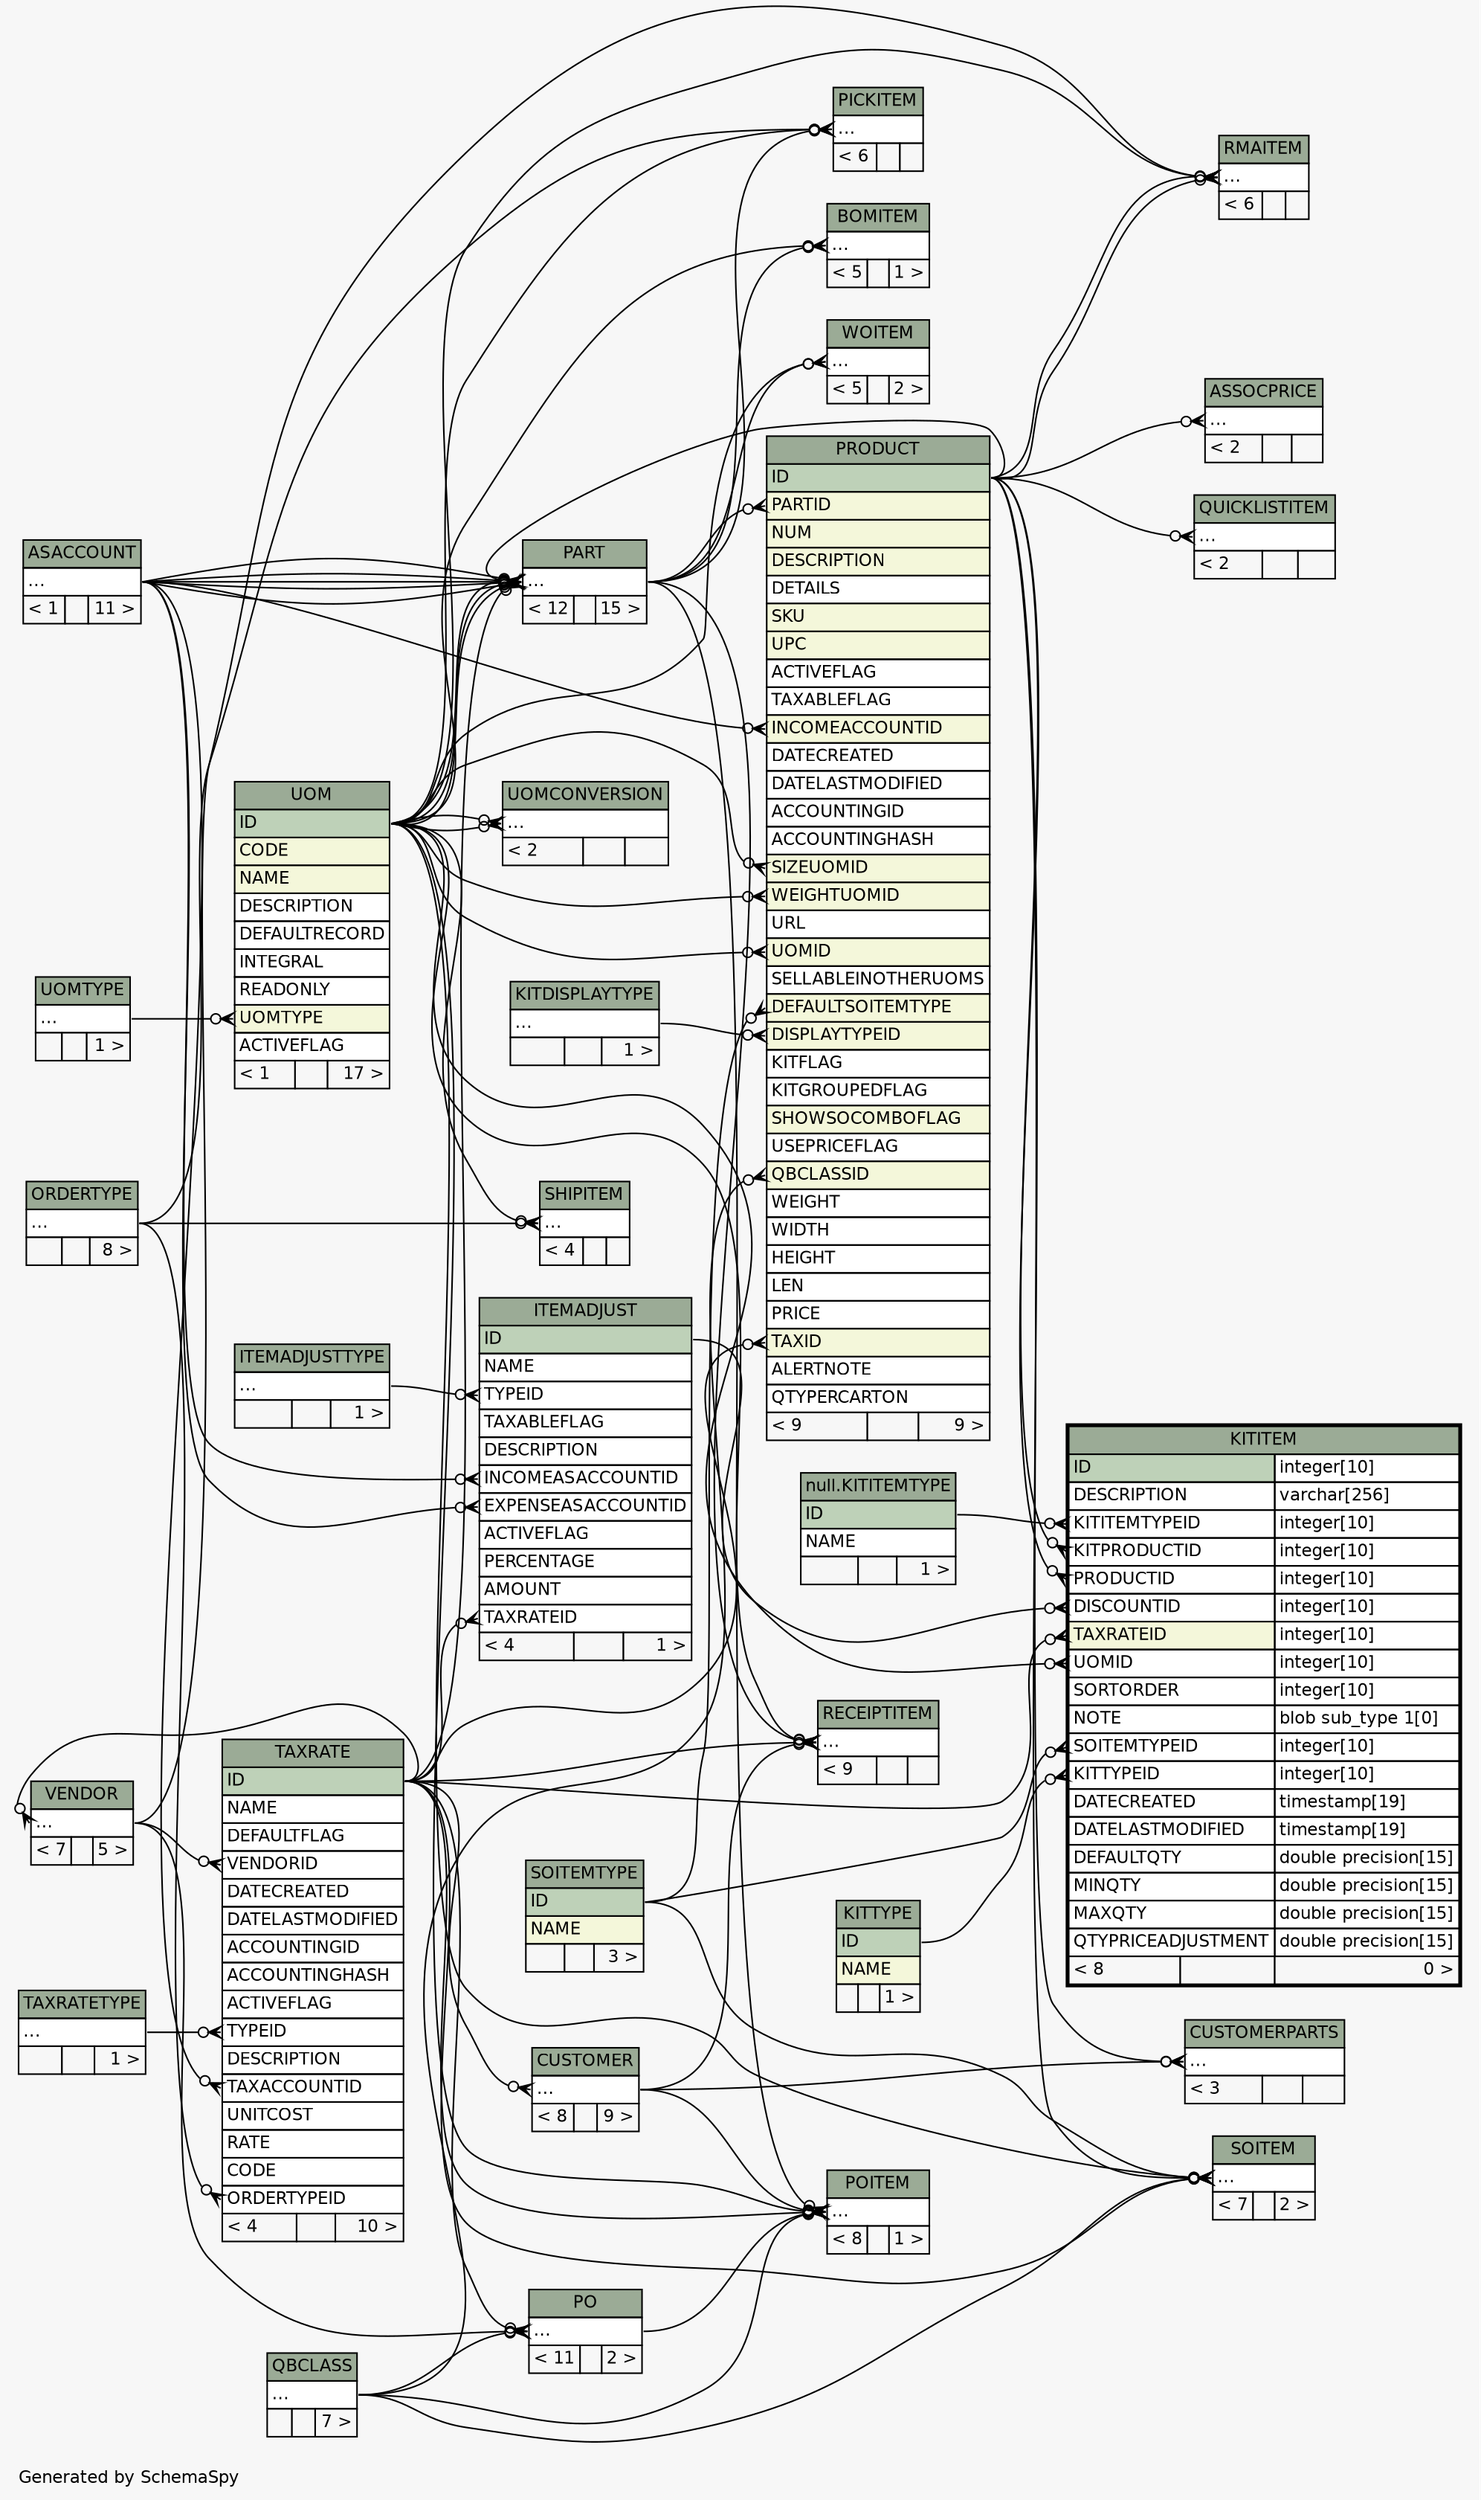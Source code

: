 // dot 2.26.3 on Linux 3.5.0-34-generic
// SchemaSpy rev 590
digraph "twoDegreesRelationshipsDiagram" {
  graph [
    rankdir="RL"
    bgcolor="#f7f7f7"
    label="\nGenerated by SchemaSpy"
    labeljust="l"
    nodesep="0.18"
    ranksep="0.46"
    fontname="Helvetica"
    fontsize="11"
  ];
  node [
    fontname="Helvetica"
    fontsize="11"
    shape="plaintext"
  ];
  edge [
    arrowsize="0.8"
  ];
  "ASSOCPRICE":"elipses":w -> "PRODUCT":"ID":e [arrowhead=none dir=back arrowtail=crowodot];
  "BOMITEM":"elipses":w -> "PART":"elipses":e [arrowhead=none dir=back arrowtail=crowodot];
  "BOMITEM":"elipses":w -> "UOM":"ID":e [arrowhead=none dir=back arrowtail=crowodot];
  "CUSTOMER":"elipses":w -> "TAXRATE":"ID":e [arrowhead=none dir=back arrowtail=crowodot];
  "CUSTOMERPARTS":"elipses":w -> "CUSTOMER":"elipses":e [arrowhead=none dir=back arrowtail=crowodot];
  "CUSTOMERPARTS":"elipses":w -> "PRODUCT":"ID":e [arrowhead=none dir=back arrowtail=crowodot];
  "ITEMADJUST":"EXPENSEASACCOUNTID":w -> "ASACCOUNT":"elipses":e [arrowhead=none dir=back arrowtail=crowodot];
  "ITEMADJUST":"INCOMEASACCOUNTID":w -> "ASACCOUNT":"elipses":e [arrowhead=none dir=back arrowtail=crowodot];
  "ITEMADJUST":"TAXRATEID":w -> "TAXRATE":"ID":e [arrowhead=none dir=back arrowtail=crowodot];
  "ITEMADJUST":"TYPEID":w -> "ITEMADJUSTTYPE":"elipses":e [arrowhead=none dir=back arrowtail=crowodot];
  "KITITEM":"DISCOUNTID":w -> "ITEMADJUST":"ID":e [arrowhead=none dir=back arrowtail=crowodot];
  "KITITEM":"KITITEMTYPEID":w -> "null.KITITEMTYPE":"ID":e [arrowhead=none dir=back arrowtail=crowodot];
  "KITITEM":"KITPRODUCTID":w -> "PRODUCT":"ID":e [arrowhead=none dir=back arrowtail=crowodot];
  "KITITEM":"KITTYPEID":w -> "KITTYPE":"ID":e [arrowhead=none dir=back arrowtail=crowodot];
  "KITITEM":"PRODUCTID":w -> "PRODUCT":"ID":e [arrowhead=none dir=back arrowtail=crowodot];
  "KITITEM":"SOITEMTYPEID":w -> "SOITEMTYPE":"ID":e [arrowhead=none dir=back arrowtail=crowodot];
  "KITITEM":"TAXRATEID":w -> "TAXRATE":"ID":e [arrowhead=none dir=back arrowtail=crowodot];
  "KITITEM":"UOMID":w -> "UOM":"ID":e [arrowhead=none dir=back arrowtail=crowodot];
  "PART":"elipses":w -> "ASACCOUNT":"elipses":e [arrowhead=none dir=back arrowtail=crowodot];
  "PART":"elipses":w -> "ASACCOUNT":"elipses":e [arrowhead=none dir=back arrowtail=crowodot];
  "PART":"elipses":w -> "PRODUCT":"ID":e [arrowhead=none dir=back arrowtail=crowodot];
  "PART":"elipses":w -> "ASACCOUNT":"elipses":e [arrowhead=none dir=back arrowtail=crowodot];
  "PART":"elipses":w -> "ASACCOUNT":"elipses":e [arrowhead=none dir=back arrowtail=crowodot];
  "PART":"elipses":w -> "UOM":"ID":e [arrowhead=none dir=back arrowtail=crowodot];
  "PART":"elipses":w -> "TAXRATE":"ID":e [arrowhead=none dir=back arrowtail=crowodot];
  "PART":"elipses":w -> "UOM":"ID":e [arrowhead=none dir=back arrowtail=crowodot];
  "PART":"elipses":w -> "ASACCOUNT":"elipses":e [arrowhead=none dir=back arrowtail=crowodot];
  "PART":"elipses":w -> "UOM":"ID":e [arrowhead=none dir=back arrowtail=crowodot];
  "PICKITEM":"elipses":w -> "ORDERTYPE":"elipses":e [arrowhead=none dir=back arrowtail=crowodot];
  "PICKITEM":"elipses":w -> "PART":"elipses":e [arrowhead=none dir=back arrowtail=crowodot];
  "PICKITEM":"elipses":w -> "UOM":"ID":e [arrowhead=none dir=back arrowtail=crowodot];
  "PO":"elipses":w -> "QBCLASS":"elipses":e [arrowhead=none dir=back arrowtail=crowodot];
  "PO":"elipses":w -> "TAXRATE":"ID":e [arrowhead=none dir=back arrowtail=crowodot];
  "PO":"elipses":w -> "VENDOR":"elipses":e [arrowhead=none dir=back arrowtail=crowodot];
  "POITEM":"elipses":w -> "CUSTOMER":"elipses":e [arrowhead=none dir=back arrowtail=crowodot];
  "POITEM":"elipses":w -> "PART":"elipses":e [arrowhead=none dir=back arrowtail=crowodot];
  "POITEM":"elipses":w -> "PO":"elipses":e [arrowhead=none dir=back arrowtail=crowodot];
  "POITEM":"elipses":w -> "QBCLASS":"elipses":e [arrowhead=none dir=back arrowtail=crowodot];
  "POITEM":"elipses":w -> "TAXRATE":"ID":e [arrowhead=none dir=back arrowtail=crowodot];
  "POITEM":"elipses":w -> "UOM":"ID":e [arrowhead=none dir=back arrowtail=crowodot];
  "PRODUCT":"DEFAULTSOITEMTYPE":w -> "SOITEMTYPE":"ID":e [arrowhead=none dir=back arrowtail=crowodot];
  "PRODUCT":"DISPLAYTYPEID":w -> "KITDISPLAYTYPE":"elipses":e [arrowhead=none dir=back arrowtail=crowodot];
  "PRODUCT":"INCOMEACCOUNTID":w -> "ASACCOUNT":"elipses":e [arrowhead=none dir=back arrowtail=crowodot];
  "PRODUCT":"PARTID":w -> "PART":"elipses":e [arrowhead=none dir=back arrowtail=crowodot];
  "PRODUCT":"QBCLASSID":w -> "QBCLASS":"elipses":e [arrowhead=none dir=back arrowtail=crowodot];
  "PRODUCT":"SIZEUOMID":w -> "UOM":"ID":e [arrowhead=none dir=back arrowtail=crowodot];
  "PRODUCT":"TAXID":w -> "TAXRATE":"ID":e [arrowhead=none dir=back arrowtail=crowodot];
  "PRODUCT":"UOMID":w -> "UOM":"ID":e [arrowhead=none dir=back arrowtail=crowodot];
  "PRODUCT":"WEIGHTUOMID":w -> "UOM":"ID":e [arrowhead=none dir=back arrowtail=crowodot];
  "QUICKLISTITEM":"elipses":w -> "PRODUCT":"ID":e [arrowhead=none dir=back arrowtail=crowodot];
  "RECEIPTITEM":"elipses":w -> "CUSTOMER":"elipses":e [arrowhead=none dir=back arrowtail=crowodot];
  "RECEIPTITEM":"elipses":w -> "PART":"elipses":e [arrowhead=none dir=back arrowtail=crowodot];
  "RECEIPTITEM":"elipses":w -> "TAXRATE":"ID":e [arrowhead=none dir=back arrowtail=crowodot];
  "RECEIPTITEM":"elipses":w -> "UOM":"ID":e [arrowhead=none dir=back arrowtail=crowodot];
  "RMAITEM":"elipses":w -> "PRODUCT":"ID":e [arrowhead=none dir=back arrowtail=crowodot];
  "RMAITEM":"elipses":w -> "PRODUCT":"ID":e [arrowhead=none dir=back arrowtail=crowodot];
  "RMAITEM":"elipses":w -> "UOM":"ID":e [arrowhead=none dir=back arrowtail=crowodot];
  "RMAITEM":"elipses":w -> "VENDOR":"elipses":e [arrowhead=none dir=back arrowtail=crowodot];
  "SHIPITEM":"elipses":w -> "ORDERTYPE":"elipses":e [arrowhead=none dir=back arrowtail=crowodot];
  "SHIPITEM":"elipses":w -> "UOM":"ID":e [arrowhead=none dir=back arrowtail=crowodot];
  "SOITEM":"elipses":w -> "PRODUCT":"ID":e [arrowhead=none dir=back arrowtail=crowodot];
  "SOITEM":"elipses":w -> "QBCLASS":"elipses":e [arrowhead=none dir=back arrowtail=crowodot];
  "SOITEM":"elipses":w -> "TAXRATE":"ID":e [arrowhead=none dir=back arrowtail=crowodot];
  "SOITEM":"elipses":w -> "SOITEMTYPE":"ID":e [arrowhead=none dir=back arrowtail=crowodot];
  "SOITEM":"elipses":w -> "UOM":"ID":e [arrowhead=none dir=back arrowtail=crowodot];
  "TAXRATE":"ORDERTYPEID":w -> "ORDERTYPE":"elipses":e [arrowhead=none dir=back arrowtail=crowodot];
  "TAXRATE":"TAXACCOUNTID":w -> "ASACCOUNT":"elipses":e [arrowhead=none dir=back arrowtail=crowodot];
  "TAXRATE":"TYPEID":w -> "TAXRATETYPE":"elipses":e [arrowhead=none dir=back arrowtail=crowodot];
  "TAXRATE":"VENDORID":w -> "VENDOR":"elipses":e [arrowhead=none dir=back arrowtail=crowodot];
  "UOM":"UOMTYPE":w -> "UOMTYPE":"elipses":e [arrowhead=none dir=back arrowtail=crowodot];
  "UOMCONVERSION":"elipses":w -> "UOM":"ID":e [arrowhead=none dir=back arrowtail=crowodot];
  "UOMCONVERSION":"elipses":w -> "UOM":"ID":e [arrowhead=none dir=back arrowtail=crowodot];
  "VENDOR":"elipses":w -> "TAXRATE":"ID":e [arrowhead=none dir=back arrowtail=crowodot];
  "WOITEM":"elipses":w -> "PART":"elipses":e [arrowhead=none dir=back arrowtail=crowodot];
  "WOITEM":"elipses":w -> "UOM":"ID":e [arrowhead=none dir=back arrowtail=crowodot];
  "ASACCOUNT" [
    label=<
    <TABLE BORDER="0" CELLBORDER="1" CELLSPACING="0" BGCOLOR="#ffffff">
      <TR><TD COLSPAN="3" BGCOLOR="#9bab96" ALIGN="CENTER">ASACCOUNT</TD></TR>
      <TR><TD PORT="elipses" COLSPAN="3" ALIGN="LEFT">...</TD></TR>
      <TR><TD ALIGN="LEFT" BGCOLOR="#f7f7f7">&lt; 1</TD><TD ALIGN="RIGHT" BGCOLOR="#f7f7f7">  </TD><TD ALIGN="RIGHT" BGCOLOR="#f7f7f7">11 &gt;</TD></TR>
    </TABLE>>
    URL="ASACCOUNT.html"
    tooltip="ASACCOUNT"
  ];
  "ASSOCPRICE" [
    label=<
    <TABLE BORDER="0" CELLBORDER="1" CELLSPACING="0" BGCOLOR="#ffffff">
      <TR><TD COLSPAN="3" BGCOLOR="#9bab96" ALIGN="CENTER">ASSOCPRICE</TD></TR>
      <TR><TD PORT="elipses" COLSPAN="3" ALIGN="LEFT">...</TD></TR>
      <TR><TD ALIGN="LEFT" BGCOLOR="#f7f7f7">&lt; 2</TD><TD ALIGN="RIGHT" BGCOLOR="#f7f7f7">  </TD><TD ALIGN="RIGHT" BGCOLOR="#f7f7f7">  </TD></TR>
    </TABLE>>
    URL="ASSOCPRICE.html"
    tooltip="ASSOCPRICE"
  ];
  "BOMITEM" [
    label=<
    <TABLE BORDER="0" CELLBORDER="1" CELLSPACING="0" BGCOLOR="#ffffff">
      <TR><TD COLSPAN="3" BGCOLOR="#9bab96" ALIGN="CENTER">BOMITEM</TD></TR>
      <TR><TD PORT="elipses" COLSPAN="3" ALIGN="LEFT">...</TD></TR>
      <TR><TD ALIGN="LEFT" BGCOLOR="#f7f7f7">&lt; 5</TD><TD ALIGN="RIGHT" BGCOLOR="#f7f7f7">  </TD><TD ALIGN="RIGHT" BGCOLOR="#f7f7f7">1 &gt;</TD></TR>
    </TABLE>>
    URL="BOMITEM.html"
    tooltip="BOMITEM"
  ];
  "CUSTOMER" [
    label=<
    <TABLE BORDER="0" CELLBORDER="1" CELLSPACING="0" BGCOLOR="#ffffff">
      <TR><TD COLSPAN="3" BGCOLOR="#9bab96" ALIGN="CENTER">CUSTOMER</TD></TR>
      <TR><TD PORT="elipses" COLSPAN="3" ALIGN="LEFT">...</TD></TR>
      <TR><TD ALIGN="LEFT" BGCOLOR="#f7f7f7">&lt; 8</TD><TD ALIGN="RIGHT" BGCOLOR="#f7f7f7">  </TD><TD ALIGN="RIGHT" BGCOLOR="#f7f7f7">9 &gt;</TD></TR>
    </TABLE>>
    URL="CUSTOMER.html"
    tooltip="CUSTOMER"
  ];
  "CUSTOMERPARTS" [
    label=<
    <TABLE BORDER="0" CELLBORDER="1" CELLSPACING="0" BGCOLOR="#ffffff">
      <TR><TD COLSPAN="3" BGCOLOR="#9bab96" ALIGN="CENTER">CUSTOMERPARTS</TD></TR>
      <TR><TD PORT="elipses" COLSPAN="3" ALIGN="LEFT">...</TD></TR>
      <TR><TD ALIGN="LEFT" BGCOLOR="#f7f7f7">&lt; 3</TD><TD ALIGN="RIGHT" BGCOLOR="#f7f7f7">  </TD><TD ALIGN="RIGHT" BGCOLOR="#f7f7f7">  </TD></TR>
    </TABLE>>
    URL="CUSTOMERPARTS.html"
    tooltip="CUSTOMERPARTS"
  ];
  "ITEMADJUST" [
    label=<
    <TABLE BORDER="0" CELLBORDER="1" CELLSPACING="0" BGCOLOR="#ffffff">
      <TR><TD COLSPAN="3" BGCOLOR="#9bab96" ALIGN="CENTER">ITEMADJUST</TD></TR>
      <TR><TD PORT="ID" COLSPAN="3" BGCOLOR="#bed1b8" ALIGN="LEFT">ID</TD></TR>
      <TR><TD PORT="NAME" COLSPAN="3" ALIGN="LEFT">NAME</TD></TR>
      <TR><TD PORT="TYPEID" COLSPAN="3" ALIGN="LEFT">TYPEID</TD></TR>
      <TR><TD PORT="TAXABLEFLAG" COLSPAN="3" ALIGN="LEFT">TAXABLEFLAG</TD></TR>
      <TR><TD PORT="DESCRIPTION" COLSPAN="3" ALIGN="LEFT">DESCRIPTION</TD></TR>
      <TR><TD PORT="INCOMEASACCOUNTID" COLSPAN="3" ALIGN="LEFT">INCOMEASACCOUNTID</TD></TR>
      <TR><TD PORT="EXPENSEASACCOUNTID" COLSPAN="3" ALIGN="LEFT">EXPENSEASACCOUNTID</TD></TR>
      <TR><TD PORT="ACTIVEFLAG" COLSPAN="3" ALIGN="LEFT">ACTIVEFLAG</TD></TR>
      <TR><TD PORT="PERCENTAGE" COLSPAN="3" ALIGN="LEFT">PERCENTAGE</TD></TR>
      <TR><TD PORT="AMOUNT" COLSPAN="3" ALIGN="LEFT">AMOUNT</TD></TR>
      <TR><TD PORT="TAXRATEID" COLSPAN="3" ALIGN="LEFT">TAXRATEID</TD></TR>
      <TR><TD ALIGN="LEFT" BGCOLOR="#f7f7f7">&lt; 4</TD><TD ALIGN="RIGHT" BGCOLOR="#f7f7f7">  </TD><TD ALIGN="RIGHT" BGCOLOR="#f7f7f7">1 &gt;</TD></TR>
    </TABLE>>
    URL="ITEMADJUST.html"
    tooltip="ITEMADJUST"
  ];
  "ITEMADJUSTTYPE" [
    label=<
    <TABLE BORDER="0" CELLBORDER="1" CELLSPACING="0" BGCOLOR="#ffffff">
      <TR><TD COLSPAN="3" BGCOLOR="#9bab96" ALIGN="CENTER">ITEMADJUSTTYPE</TD></TR>
      <TR><TD PORT="elipses" COLSPAN="3" ALIGN="LEFT">...</TD></TR>
      <TR><TD ALIGN="LEFT" BGCOLOR="#f7f7f7">  </TD><TD ALIGN="RIGHT" BGCOLOR="#f7f7f7">  </TD><TD ALIGN="RIGHT" BGCOLOR="#f7f7f7">1 &gt;</TD></TR>
    </TABLE>>
    URL="ITEMADJUSTTYPE.html"
    tooltip="ITEMADJUSTTYPE"
  ];
  "KITDISPLAYTYPE" [
    label=<
    <TABLE BORDER="0" CELLBORDER="1" CELLSPACING="0" BGCOLOR="#ffffff">
      <TR><TD COLSPAN="3" BGCOLOR="#9bab96" ALIGN="CENTER">KITDISPLAYTYPE</TD></TR>
      <TR><TD PORT="elipses" COLSPAN="3" ALIGN="LEFT">...</TD></TR>
      <TR><TD ALIGN="LEFT" BGCOLOR="#f7f7f7">  </TD><TD ALIGN="RIGHT" BGCOLOR="#f7f7f7">  </TD><TD ALIGN="RIGHT" BGCOLOR="#f7f7f7">1 &gt;</TD></TR>
    </TABLE>>
    URL="KITDISPLAYTYPE.html"
    tooltip="KITDISPLAYTYPE"
  ];
  "KITITEM" [
    label=<
    <TABLE BORDER="2" CELLBORDER="1" CELLSPACING="0" BGCOLOR="#ffffff">
      <TR><TD COLSPAN="3" BGCOLOR="#9bab96" ALIGN="CENTER">KITITEM</TD></TR>
      <TR><TD PORT="ID" COLSPAN="2" BGCOLOR="#bed1b8" ALIGN="LEFT">ID</TD><TD PORT="ID.type" ALIGN="LEFT">integer[10]</TD></TR>
      <TR><TD PORT="DESCRIPTION" COLSPAN="2" ALIGN="LEFT">DESCRIPTION</TD><TD PORT="DESCRIPTION.type" ALIGN="LEFT">varchar[256]</TD></TR>
      <TR><TD PORT="KITITEMTYPEID" COLSPAN="2" ALIGN="LEFT">KITITEMTYPEID</TD><TD PORT="KITITEMTYPEID.type" ALIGN="LEFT">integer[10]</TD></TR>
      <TR><TD PORT="KITPRODUCTID" COLSPAN="2" ALIGN="LEFT">KITPRODUCTID</TD><TD PORT="KITPRODUCTID.type" ALIGN="LEFT">integer[10]</TD></TR>
      <TR><TD PORT="PRODUCTID" COLSPAN="2" ALIGN="LEFT">PRODUCTID</TD><TD PORT="PRODUCTID.type" ALIGN="LEFT">integer[10]</TD></TR>
      <TR><TD PORT="DISCOUNTID" COLSPAN="2" ALIGN="LEFT">DISCOUNTID</TD><TD PORT="DISCOUNTID.type" ALIGN="LEFT">integer[10]</TD></TR>
      <TR><TD PORT="TAXRATEID" COLSPAN="2" BGCOLOR="#f4f7da" ALIGN="LEFT">TAXRATEID</TD><TD PORT="TAXRATEID.type" ALIGN="LEFT">integer[10]</TD></TR>
      <TR><TD PORT="UOMID" COLSPAN="2" ALIGN="LEFT">UOMID</TD><TD PORT="UOMID.type" ALIGN="LEFT">integer[10]</TD></TR>
      <TR><TD PORT="SORTORDER" COLSPAN="2" ALIGN="LEFT">SORTORDER</TD><TD PORT="SORTORDER.type" ALIGN="LEFT">integer[10]</TD></TR>
      <TR><TD PORT="NOTE" COLSPAN="2" ALIGN="LEFT">NOTE</TD><TD PORT="NOTE.type" ALIGN="LEFT">blob sub_type 1[0]</TD></TR>
      <TR><TD PORT="SOITEMTYPEID" COLSPAN="2" ALIGN="LEFT">SOITEMTYPEID</TD><TD PORT="SOITEMTYPEID.type" ALIGN="LEFT">integer[10]</TD></TR>
      <TR><TD PORT="KITTYPEID" COLSPAN="2" ALIGN="LEFT">KITTYPEID</TD><TD PORT="KITTYPEID.type" ALIGN="LEFT">integer[10]</TD></TR>
      <TR><TD PORT="DATECREATED" COLSPAN="2" ALIGN="LEFT">DATECREATED</TD><TD PORT="DATECREATED.type" ALIGN="LEFT">timestamp[19]</TD></TR>
      <TR><TD PORT="DATELASTMODIFIED" COLSPAN="2" ALIGN="LEFT">DATELASTMODIFIED</TD><TD PORT="DATELASTMODIFIED.type" ALIGN="LEFT">timestamp[19]</TD></TR>
      <TR><TD PORT="DEFAULTQTY" COLSPAN="2" ALIGN="LEFT">DEFAULTQTY</TD><TD PORT="DEFAULTQTY.type" ALIGN="LEFT">double precision[15]</TD></TR>
      <TR><TD PORT="MINQTY" COLSPAN="2" ALIGN="LEFT">MINQTY</TD><TD PORT="MINQTY.type" ALIGN="LEFT">double precision[15]</TD></TR>
      <TR><TD PORT="MAXQTY" COLSPAN="2" ALIGN="LEFT">MAXQTY</TD><TD PORT="MAXQTY.type" ALIGN="LEFT">double precision[15]</TD></TR>
      <TR><TD PORT="QTYPRICEADJUSTMENT" COLSPAN="2" ALIGN="LEFT">QTYPRICEADJUSTMENT</TD><TD PORT="QTYPRICEADJUSTMENT.type" ALIGN="LEFT">double precision[15]</TD></TR>
      <TR><TD ALIGN="LEFT" BGCOLOR="#f7f7f7">&lt; 8</TD><TD ALIGN="RIGHT" BGCOLOR="#f7f7f7">  </TD><TD ALIGN="RIGHT" BGCOLOR="#f7f7f7">0 &gt;</TD></TR>
    </TABLE>>
    URL="KITITEM.html"
    tooltip="KITITEM"
  ];
  "null.KITITEMTYPE" [
    label=<
    <TABLE BORDER="0" CELLBORDER="1" CELLSPACING="0" BGCOLOR="#ffffff">
      <TR><TD COLSPAN="3" BGCOLOR="#9bab96" ALIGN="CENTER">null.KITITEMTYPE</TD></TR>
      <TR><TD PORT="ID" COLSPAN="3" BGCOLOR="#bed1b8" ALIGN="LEFT">ID</TD></TR>
      <TR><TD PORT="NAME" COLSPAN="3" ALIGN="LEFT">NAME</TD></TR>
      <TR><TD ALIGN="LEFT" BGCOLOR="#f7f7f7">  </TD><TD ALIGN="RIGHT" BGCOLOR="#f7f7f7">  </TD><TD ALIGN="RIGHT" BGCOLOR="#f7f7f7">1 &gt;</TD></TR>
    </TABLE>>
    tooltip="null.KITITEMTYPE"
  ];
  "KITTYPE" [
    label=<
    <TABLE BORDER="0" CELLBORDER="1" CELLSPACING="0" BGCOLOR="#ffffff">
      <TR><TD COLSPAN="3" BGCOLOR="#9bab96" ALIGN="CENTER">KITTYPE</TD></TR>
      <TR><TD PORT="ID" COLSPAN="3" BGCOLOR="#bed1b8" ALIGN="LEFT">ID</TD></TR>
      <TR><TD PORT="NAME" COLSPAN="3" BGCOLOR="#f4f7da" ALIGN="LEFT">NAME</TD></TR>
      <TR><TD ALIGN="LEFT" BGCOLOR="#f7f7f7">  </TD><TD ALIGN="RIGHT" BGCOLOR="#f7f7f7">  </TD><TD ALIGN="RIGHT" BGCOLOR="#f7f7f7">1 &gt;</TD></TR>
    </TABLE>>
    URL="KITTYPE.html"
    tooltip="KITTYPE"
  ];
  "ORDERTYPE" [
    label=<
    <TABLE BORDER="0" CELLBORDER="1" CELLSPACING="0" BGCOLOR="#ffffff">
      <TR><TD COLSPAN="3" BGCOLOR="#9bab96" ALIGN="CENTER">ORDERTYPE</TD></TR>
      <TR><TD PORT="elipses" COLSPAN="3" ALIGN="LEFT">...</TD></TR>
      <TR><TD ALIGN="LEFT" BGCOLOR="#f7f7f7">  </TD><TD ALIGN="RIGHT" BGCOLOR="#f7f7f7">  </TD><TD ALIGN="RIGHT" BGCOLOR="#f7f7f7">8 &gt;</TD></TR>
    </TABLE>>
    URL="ORDERTYPE.html"
    tooltip="ORDERTYPE"
  ];
  "PART" [
    label=<
    <TABLE BORDER="0" CELLBORDER="1" CELLSPACING="0" BGCOLOR="#ffffff">
      <TR><TD COLSPAN="3" BGCOLOR="#9bab96" ALIGN="CENTER">PART</TD></TR>
      <TR><TD PORT="elipses" COLSPAN="3" ALIGN="LEFT">...</TD></TR>
      <TR><TD ALIGN="LEFT" BGCOLOR="#f7f7f7">&lt; 12</TD><TD ALIGN="RIGHT" BGCOLOR="#f7f7f7">  </TD><TD ALIGN="RIGHT" BGCOLOR="#f7f7f7">15 &gt;</TD></TR>
    </TABLE>>
    URL="PART.html"
    tooltip="PART"
  ];
  "PICKITEM" [
    label=<
    <TABLE BORDER="0" CELLBORDER="1" CELLSPACING="0" BGCOLOR="#ffffff">
      <TR><TD COLSPAN="3" BGCOLOR="#9bab96" ALIGN="CENTER">PICKITEM</TD></TR>
      <TR><TD PORT="elipses" COLSPAN="3" ALIGN="LEFT">...</TD></TR>
      <TR><TD ALIGN="LEFT" BGCOLOR="#f7f7f7">&lt; 6</TD><TD ALIGN="RIGHT" BGCOLOR="#f7f7f7">  </TD><TD ALIGN="RIGHT" BGCOLOR="#f7f7f7">  </TD></TR>
    </TABLE>>
    URL="PICKITEM.html"
    tooltip="PICKITEM"
  ];
  "PO" [
    label=<
    <TABLE BORDER="0" CELLBORDER="1" CELLSPACING="0" BGCOLOR="#ffffff">
      <TR><TD COLSPAN="3" BGCOLOR="#9bab96" ALIGN="CENTER">PO</TD></TR>
      <TR><TD PORT="elipses" COLSPAN="3" ALIGN="LEFT">...</TD></TR>
      <TR><TD ALIGN="LEFT" BGCOLOR="#f7f7f7">&lt; 11</TD><TD ALIGN="RIGHT" BGCOLOR="#f7f7f7">  </TD><TD ALIGN="RIGHT" BGCOLOR="#f7f7f7">2 &gt;</TD></TR>
    </TABLE>>
    URL="PO.html"
    tooltip="PO"
  ];
  "POITEM" [
    label=<
    <TABLE BORDER="0" CELLBORDER="1" CELLSPACING="0" BGCOLOR="#ffffff">
      <TR><TD COLSPAN="3" BGCOLOR="#9bab96" ALIGN="CENTER">POITEM</TD></TR>
      <TR><TD PORT="elipses" COLSPAN="3" ALIGN="LEFT">...</TD></TR>
      <TR><TD ALIGN="LEFT" BGCOLOR="#f7f7f7">&lt; 8</TD><TD ALIGN="RIGHT" BGCOLOR="#f7f7f7">  </TD><TD ALIGN="RIGHT" BGCOLOR="#f7f7f7">1 &gt;</TD></TR>
    </TABLE>>
    URL="POITEM.html"
    tooltip="POITEM"
  ];
  "PRODUCT" [
    label=<
    <TABLE BORDER="0" CELLBORDER="1" CELLSPACING="0" BGCOLOR="#ffffff">
      <TR><TD COLSPAN="3" BGCOLOR="#9bab96" ALIGN="CENTER">PRODUCT</TD></TR>
      <TR><TD PORT="ID" COLSPAN="3" BGCOLOR="#bed1b8" ALIGN="LEFT">ID</TD></TR>
      <TR><TD PORT="PARTID" COLSPAN="3" BGCOLOR="#f4f7da" ALIGN="LEFT">PARTID</TD></TR>
      <TR><TD PORT="NUM" COLSPAN="3" BGCOLOR="#f4f7da" ALIGN="LEFT">NUM</TD></TR>
      <TR><TD PORT="DESCRIPTION" COLSPAN="3" BGCOLOR="#f4f7da" ALIGN="LEFT">DESCRIPTION</TD></TR>
      <TR><TD PORT="DETAILS" COLSPAN="3" ALIGN="LEFT">DETAILS</TD></TR>
      <TR><TD PORT="SKU" COLSPAN="3" BGCOLOR="#f4f7da" ALIGN="LEFT">SKU</TD></TR>
      <TR><TD PORT="UPC" COLSPAN="3" BGCOLOR="#f4f7da" ALIGN="LEFT">UPC</TD></TR>
      <TR><TD PORT="ACTIVEFLAG" COLSPAN="3" ALIGN="LEFT">ACTIVEFLAG</TD></TR>
      <TR><TD PORT="TAXABLEFLAG" COLSPAN="3" ALIGN="LEFT">TAXABLEFLAG</TD></TR>
      <TR><TD PORT="INCOMEACCOUNTID" COLSPAN="3" BGCOLOR="#f4f7da" ALIGN="LEFT">INCOMEACCOUNTID</TD></TR>
      <TR><TD PORT="DATECREATED" COLSPAN="3" ALIGN="LEFT">DATECREATED</TD></TR>
      <TR><TD PORT="DATELASTMODIFIED" COLSPAN="3" ALIGN="LEFT">DATELASTMODIFIED</TD></TR>
      <TR><TD PORT="ACCOUNTINGID" COLSPAN="3" ALIGN="LEFT">ACCOUNTINGID</TD></TR>
      <TR><TD PORT="ACCOUNTINGHASH" COLSPAN="3" ALIGN="LEFT">ACCOUNTINGHASH</TD></TR>
      <TR><TD PORT="SIZEUOMID" COLSPAN="3" BGCOLOR="#f4f7da" ALIGN="LEFT">SIZEUOMID</TD></TR>
      <TR><TD PORT="WEIGHTUOMID" COLSPAN="3" BGCOLOR="#f4f7da" ALIGN="LEFT">WEIGHTUOMID</TD></TR>
      <TR><TD PORT="URL" COLSPAN="3" ALIGN="LEFT">URL</TD></TR>
      <TR><TD PORT="UOMID" COLSPAN="3" BGCOLOR="#f4f7da" ALIGN="LEFT">UOMID</TD></TR>
      <TR><TD PORT="SELLABLEINOTHERUOMS" COLSPAN="3" ALIGN="LEFT">SELLABLEINOTHERUOMS</TD></TR>
      <TR><TD PORT="DEFAULTSOITEMTYPE" COLSPAN="3" BGCOLOR="#f4f7da" ALIGN="LEFT">DEFAULTSOITEMTYPE</TD></TR>
      <TR><TD PORT="DISPLAYTYPEID" COLSPAN="3" BGCOLOR="#f4f7da" ALIGN="LEFT">DISPLAYTYPEID</TD></TR>
      <TR><TD PORT="KITFLAG" COLSPAN="3" ALIGN="LEFT">KITFLAG</TD></TR>
      <TR><TD PORT="KITGROUPEDFLAG" COLSPAN="3" ALIGN="LEFT">KITGROUPEDFLAG</TD></TR>
      <TR><TD PORT="SHOWSOCOMBOFLAG" COLSPAN="3" BGCOLOR="#f4f7da" ALIGN="LEFT">SHOWSOCOMBOFLAG</TD></TR>
      <TR><TD PORT="USEPRICEFLAG" COLSPAN="3" ALIGN="LEFT">USEPRICEFLAG</TD></TR>
      <TR><TD PORT="QBCLASSID" COLSPAN="3" BGCOLOR="#f4f7da" ALIGN="LEFT">QBCLASSID</TD></TR>
      <TR><TD PORT="WEIGHT" COLSPAN="3" ALIGN="LEFT">WEIGHT</TD></TR>
      <TR><TD PORT="WIDTH" COLSPAN="3" ALIGN="LEFT">WIDTH</TD></TR>
      <TR><TD PORT="HEIGHT" COLSPAN="3" ALIGN="LEFT">HEIGHT</TD></TR>
      <TR><TD PORT="LEN" COLSPAN="3" ALIGN="LEFT">LEN</TD></TR>
      <TR><TD PORT="PRICE" COLSPAN="3" ALIGN="LEFT">PRICE</TD></TR>
      <TR><TD PORT="TAXID" COLSPAN="3" BGCOLOR="#f4f7da" ALIGN="LEFT">TAXID</TD></TR>
      <TR><TD PORT="ALERTNOTE" COLSPAN="3" ALIGN="LEFT">ALERTNOTE</TD></TR>
      <TR><TD PORT="QTYPERCARTON" COLSPAN="3" ALIGN="LEFT">QTYPERCARTON</TD></TR>
      <TR><TD ALIGN="LEFT" BGCOLOR="#f7f7f7">&lt; 9</TD><TD ALIGN="RIGHT" BGCOLOR="#f7f7f7">  </TD><TD ALIGN="RIGHT" BGCOLOR="#f7f7f7">9 &gt;</TD></TR>
    </TABLE>>
    URL="PRODUCT.html"
    tooltip="PRODUCT"
  ];
  "QBCLASS" [
    label=<
    <TABLE BORDER="0" CELLBORDER="1" CELLSPACING="0" BGCOLOR="#ffffff">
      <TR><TD COLSPAN="3" BGCOLOR="#9bab96" ALIGN="CENTER">QBCLASS</TD></TR>
      <TR><TD PORT="elipses" COLSPAN="3" ALIGN="LEFT">...</TD></TR>
      <TR><TD ALIGN="LEFT" BGCOLOR="#f7f7f7">  </TD><TD ALIGN="RIGHT" BGCOLOR="#f7f7f7">  </TD><TD ALIGN="RIGHT" BGCOLOR="#f7f7f7">7 &gt;</TD></TR>
    </TABLE>>
    URL="QBCLASS.html"
    tooltip="QBCLASS"
  ];
  "QUICKLISTITEM" [
    label=<
    <TABLE BORDER="0" CELLBORDER="1" CELLSPACING="0" BGCOLOR="#ffffff">
      <TR><TD COLSPAN="3" BGCOLOR="#9bab96" ALIGN="CENTER">QUICKLISTITEM</TD></TR>
      <TR><TD PORT="elipses" COLSPAN="3" ALIGN="LEFT">...</TD></TR>
      <TR><TD ALIGN="LEFT" BGCOLOR="#f7f7f7">&lt; 2</TD><TD ALIGN="RIGHT" BGCOLOR="#f7f7f7">  </TD><TD ALIGN="RIGHT" BGCOLOR="#f7f7f7">  </TD></TR>
    </TABLE>>
    URL="QUICKLISTITEM.html"
    tooltip="QUICKLISTITEM"
  ];
  "RECEIPTITEM" [
    label=<
    <TABLE BORDER="0" CELLBORDER="1" CELLSPACING="0" BGCOLOR="#ffffff">
      <TR><TD COLSPAN="3" BGCOLOR="#9bab96" ALIGN="CENTER">RECEIPTITEM</TD></TR>
      <TR><TD PORT="elipses" COLSPAN="3" ALIGN="LEFT">...</TD></TR>
      <TR><TD ALIGN="LEFT" BGCOLOR="#f7f7f7">&lt; 9</TD><TD ALIGN="RIGHT" BGCOLOR="#f7f7f7">  </TD><TD ALIGN="RIGHT" BGCOLOR="#f7f7f7">  </TD></TR>
    </TABLE>>
    URL="RECEIPTITEM.html"
    tooltip="RECEIPTITEM"
  ];
  "RMAITEM" [
    label=<
    <TABLE BORDER="0" CELLBORDER="1" CELLSPACING="0" BGCOLOR="#ffffff">
      <TR><TD COLSPAN="3" BGCOLOR="#9bab96" ALIGN="CENTER">RMAITEM</TD></TR>
      <TR><TD PORT="elipses" COLSPAN="3" ALIGN="LEFT">...</TD></TR>
      <TR><TD ALIGN="LEFT" BGCOLOR="#f7f7f7">&lt; 6</TD><TD ALIGN="RIGHT" BGCOLOR="#f7f7f7">  </TD><TD ALIGN="RIGHT" BGCOLOR="#f7f7f7">  </TD></TR>
    </TABLE>>
    URL="RMAITEM.html"
    tooltip="RMAITEM"
  ];
  "SHIPITEM" [
    label=<
    <TABLE BORDER="0" CELLBORDER="1" CELLSPACING="0" BGCOLOR="#ffffff">
      <TR><TD COLSPAN="3" BGCOLOR="#9bab96" ALIGN="CENTER">SHIPITEM</TD></TR>
      <TR><TD PORT="elipses" COLSPAN="3" ALIGN="LEFT">...</TD></TR>
      <TR><TD ALIGN="LEFT" BGCOLOR="#f7f7f7">&lt; 4</TD><TD ALIGN="RIGHT" BGCOLOR="#f7f7f7">  </TD><TD ALIGN="RIGHT" BGCOLOR="#f7f7f7">  </TD></TR>
    </TABLE>>
    URL="SHIPITEM.html"
    tooltip="SHIPITEM"
  ];
  "SOITEM" [
    label=<
    <TABLE BORDER="0" CELLBORDER="1" CELLSPACING="0" BGCOLOR="#ffffff">
      <TR><TD COLSPAN="3" BGCOLOR="#9bab96" ALIGN="CENTER">SOITEM</TD></TR>
      <TR><TD PORT="elipses" COLSPAN="3" ALIGN="LEFT">...</TD></TR>
      <TR><TD ALIGN="LEFT" BGCOLOR="#f7f7f7">&lt; 7</TD><TD ALIGN="RIGHT" BGCOLOR="#f7f7f7">  </TD><TD ALIGN="RIGHT" BGCOLOR="#f7f7f7">2 &gt;</TD></TR>
    </TABLE>>
    URL="SOITEM.html"
    tooltip="SOITEM"
  ];
  "SOITEMTYPE" [
    label=<
    <TABLE BORDER="0" CELLBORDER="1" CELLSPACING="0" BGCOLOR="#ffffff">
      <TR><TD COLSPAN="3" BGCOLOR="#9bab96" ALIGN="CENTER">SOITEMTYPE</TD></TR>
      <TR><TD PORT="ID" COLSPAN="3" BGCOLOR="#bed1b8" ALIGN="LEFT">ID</TD></TR>
      <TR><TD PORT="NAME" COLSPAN="3" BGCOLOR="#f4f7da" ALIGN="LEFT">NAME</TD></TR>
      <TR><TD ALIGN="LEFT" BGCOLOR="#f7f7f7">  </TD><TD ALIGN="RIGHT" BGCOLOR="#f7f7f7">  </TD><TD ALIGN="RIGHT" BGCOLOR="#f7f7f7">3 &gt;</TD></TR>
    </TABLE>>
    URL="SOITEMTYPE.html"
    tooltip="SOITEMTYPE"
  ];
  "TAXRATE" [
    label=<
    <TABLE BORDER="0" CELLBORDER="1" CELLSPACING="0" BGCOLOR="#ffffff">
      <TR><TD COLSPAN="3" BGCOLOR="#9bab96" ALIGN="CENTER">TAXRATE</TD></TR>
      <TR><TD PORT="ID" COLSPAN="3" BGCOLOR="#bed1b8" ALIGN="LEFT">ID</TD></TR>
      <TR><TD PORT="NAME" COLSPAN="3" ALIGN="LEFT">NAME</TD></TR>
      <TR><TD PORT="DEFAULTFLAG" COLSPAN="3" ALIGN="LEFT">DEFAULTFLAG</TD></TR>
      <TR><TD PORT="VENDORID" COLSPAN="3" ALIGN="LEFT">VENDORID</TD></TR>
      <TR><TD PORT="DATECREATED" COLSPAN="3" ALIGN="LEFT">DATECREATED</TD></TR>
      <TR><TD PORT="DATELASTMODIFIED" COLSPAN="3" ALIGN="LEFT">DATELASTMODIFIED</TD></TR>
      <TR><TD PORT="ACCOUNTINGID" COLSPAN="3" ALIGN="LEFT">ACCOUNTINGID</TD></TR>
      <TR><TD PORT="ACCOUNTINGHASH" COLSPAN="3" ALIGN="LEFT">ACCOUNTINGHASH</TD></TR>
      <TR><TD PORT="ACTIVEFLAG" COLSPAN="3" ALIGN="LEFT">ACTIVEFLAG</TD></TR>
      <TR><TD PORT="TYPEID" COLSPAN="3" ALIGN="LEFT">TYPEID</TD></TR>
      <TR><TD PORT="DESCRIPTION" COLSPAN="3" ALIGN="LEFT">DESCRIPTION</TD></TR>
      <TR><TD PORT="TAXACCOUNTID" COLSPAN="3" ALIGN="LEFT">TAXACCOUNTID</TD></TR>
      <TR><TD PORT="UNITCOST" COLSPAN="3" ALIGN="LEFT">UNITCOST</TD></TR>
      <TR><TD PORT="RATE" COLSPAN="3" ALIGN="LEFT">RATE</TD></TR>
      <TR><TD PORT="CODE" COLSPAN="3" ALIGN="LEFT">CODE</TD></TR>
      <TR><TD PORT="ORDERTYPEID" COLSPAN="3" ALIGN="LEFT">ORDERTYPEID</TD></TR>
      <TR><TD ALIGN="LEFT" BGCOLOR="#f7f7f7">&lt; 4</TD><TD ALIGN="RIGHT" BGCOLOR="#f7f7f7">  </TD><TD ALIGN="RIGHT" BGCOLOR="#f7f7f7">10 &gt;</TD></TR>
    </TABLE>>
    URL="TAXRATE.html"
    tooltip="TAXRATE"
  ];
  "TAXRATETYPE" [
    label=<
    <TABLE BORDER="0" CELLBORDER="1" CELLSPACING="0" BGCOLOR="#ffffff">
      <TR><TD COLSPAN="3" BGCOLOR="#9bab96" ALIGN="CENTER">TAXRATETYPE</TD></TR>
      <TR><TD PORT="elipses" COLSPAN="3" ALIGN="LEFT">...</TD></TR>
      <TR><TD ALIGN="LEFT" BGCOLOR="#f7f7f7">  </TD><TD ALIGN="RIGHT" BGCOLOR="#f7f7f7">  </TD><TD ALIGN="RIGHT" BGCOLOR="#f7f7f7">1 &gt;</TD></TR>
    </TABLE>>
    URL="TAXRATETYPE.html"
    tooltip="TAXRATETYPE"
  ];
  "UOM" [
    label=<
    <TABLE BORDER="0" CELLBORDER="1" CELLSPACING="0" BGCOLOR="#ffffff">
      <TR><TD COLSPAN="3" BGCOLOR="#9bab96" ALIGN="CENTER">UOM</TD></TR>
      <TR><TD PORT="ID" COLSPAN="3" BGCOLOR="#bed1b8" ALIGN="LEFT">ID</TD></TR>
      <TR><TD PORT="CODE" COLSPAN="3" BGCOLOR="#f4f7da" ALIGN="LEFT">CODE</TD></TR>
      <TR><TD PORT="NAME" COLSPAN="3" BGCOLOR="#f4f7da" ALIGN="LEFT">NAME</TD></TR>
      <TR><TD PORT="DESCRIPTION" COLSPAN="3" ALIGN="LEFT">DESCRIPTION</TD></TR>
      <TR><TD PORT="DEFAULTRECORD" COLSPAN="3" ALIGN="LEFT">DEFAULTRECORD</TD></TR>
      <TR><TD PORT="INTEGRAL" COLSPAN="3" ALIGN="LEFT">INTEGRAL</TD></TR>
      <TR><TD PORT="READONLY" COLSPAN="3" ALIGN="LEFT">READONLY</TD></TR>
      <TR><TD PORT="UOMTYPE" COLSPAN="3" BGCOLOR="#f4f7da" ALIGN="LEFT">UOMTYPE</TD></TR>
      <TR><TD PORT="ACTIVEFLAG" COLSPAN="3" ALIGN="LEFT">ACTIVEFLAG</TD></TR>
      <TR><TD ALIGN="LEFT" BGCOLOR="#f7f7f7">&lt; 1</TD><TD ALIGN="RIGHT" BGCOLOR="#f7f7f7">  </TD><TD ALIGN="RIGHT" BGCOLOR="#f7f7f7">17 &gt;</TD></TR>
    </TABLE>>
    URL="UOM.html"
    tooltip="UOM"
  ];
  "UOMCONVERSION" [
    label=<
    <TABLE BORDER="0" CELLBORDER="1" CELLSPACING="0" BGCOLOR="#ffffff">
      <TR><TD COLSPAN="3" BGCOLOR="#9bab96" ALIGN="CENTER">UOMCONVERSION</TD></TR>
      <TR><TD PORT="elipses" COLSPAN="3" ALIGN="LEFT">...</TD></TR>
      <TR><TD ALIGN="LEFT" BGCOLOR="#f7f7f7">&lt; 2</TD><TD ALIGN="RIGHT" BGCOLOR="#f7f7f7">  </TD><TD ALIGN="RIGHT" BGCOLOR="#f7f7f7">  </TD></TR>
    </TABLE>>
    URL="UOMCONVERSION.html"
    tooltip="UOMCONVERSION"
  ];
  "UOMTYPE" [
    label=<
    <TABLE BORDER="0" CELLBORDER="1" CELLSPACING="0" BGCOLOR="#ffffff">
      <TR><TD COLSPAN="3" BGCOLOR="#9bab96" ALIGN="CENTER">UOMTYPE</TD></TR>
      <TR><TD PORT="elipses" COLSPAN="3" ALIGN="LEFT">...</TD></TR>
      <TR><TD ALIGN="LEFT" BGCOLOR="#f7f7f7">  </TD><TD ALIGN="RIGHT" BGCOLOR="#f7f7f7">  </TD><TD ALIGN="RIGHT" BGCOLOR="#f7f7f7">1 &gt;</TD></TR>
    </TABLE>>
    URL="UOMTYPE.html"
    tooltip="UOMTYPE"
  ];
  "VENDOR" [
    label=<
    <TABLE BORDER="0" CELLBORDER="1" CELLSPACING="0" BGCOLOR="#ffffff">
      <TR><TD COLSPAN="3" BGCOLOR="#9bab96" ALIGN="CENTER">VENDOR</TD></TR>
      <TR><TD PORT="elipses" COLSPAN="3" ALIGN="LEFT">...</TD></TR>
      <TR><TD ALIGN="LEFT" BGCOLOR="#f7f7f7">&lt; 7</TD><TD ALIGN="RIGHT" BGCOLOR="#f7f7f7">  </TD><TD ALIGN="RIGHT" BGCOLOR="#f7f7f7">5 &gt;</TD></TR>
    </TABLE>>
    URL="VENDOR.html"
    tooltip="VENDOR"
  ];
  "WOITEM" [
    label=<
    <TABLE BORDER="0" CELLBORDER="1" CELLSPACING="0" BGCOLOR="#ffffff">
      <TR><TD COLSPAN="3" BGCOLOR="#9bab96" ALIGN="CENTER">WOITEM</TD></TR>
      <TR><TD PORT="elipses" COLSPAN="3" ALIGN="LEFT">...</TD></TR>
      <TR><TD ALIGN="LEFT" BGCOLOR="#f7f7f7">&lt; 5</TD><TD ALIGN="RIGHT" BGCOLOR="#f7f7f7">  </TD><TD ALIGN="RIGHT" BGCOLOR="#f7f7f7">2 &gt;</TD></TR>
    </TABLE>>
    URL="WOITEM.html"
    tooltip="WOITEM"
  ];
}
